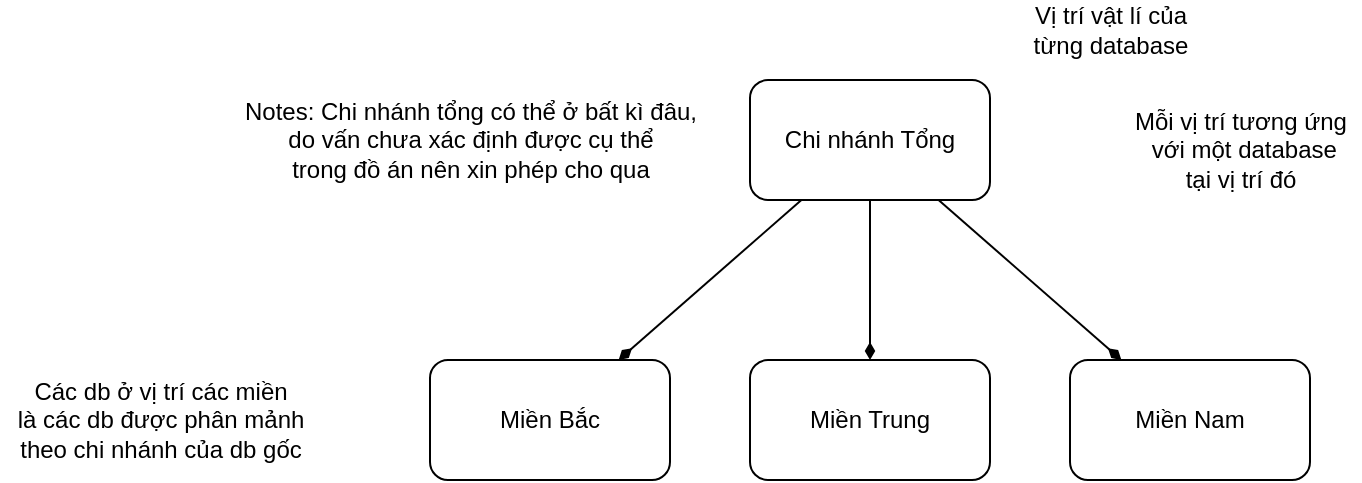 <mxfile version="16.5.1" type="device"><diagram id="cGbCofsY7d0ZD3U7Oc4g" name="Page-1"><mxGraphModel dx="903" dy="599" grid="1" gridSize="10" guides="1" tooltips="1" connect="1" arrows="1" fold="1" page="1" pageScale="1" pageWidth="850" pageHeight="1100" math="0" shadow="0"><root><mxCell id="0"/><mxCell id="1" parent="0"/><mxCell id="xyjvulnCk_RzKefKrCTl-6" style="rounded=0;orthogonalLoop=1;jettySize=auto;html=1;endArrow=diamondThin;endFill=1;" edge="1" parent="1" source="xyjvulnCk_RzKefKrCTl-1" target="xyjvulnCk_RzKefKrCTl-2"><mxGeometry relative="1" as="geometry"/></mxCell><mxCell id="xyjvulnCk_RzKefKrCTl-7" style="edgeStyle=none;rounded=0;orthogonalLoop=1;jettySize=auto;html=1;endArrow=diamondThin;endFill=1;" edge="1" parent="1" source="xyjvulnCk_RzKefKrCTl-1" target="xyjvulnCk_RzKefKrCTl-3"><mxGeometry relative="1" as="geometry"/></mxCell><mxCell id="xyjvulnCk_RzKefKrCTl-8" style="edgeStyle=none;rounded=0;orthogonalLoop=1;jettySize=auto;html=1;endArrow=diamondThin;endFill=1;" edge="1" parent="1" source="xyjvulnCk_RzKefKrCTl-1" target="xyjvulnCk_RzKefKrCTl-4"><mxGeometry relative="1" as="geometry"/></mxCell><mxCell id="xyjvulnCk_RzKefKrCTl-1" value="Chi nhánh Tổng" style="rounded=1;whiteSpace=wrap;html=1;" vertex="1" parent="1"><mxGeometry x="445" y="380" width="120" height="60" as="geometry"/></mxCell><mxCell id="xyjvulnCk_RzKefKrCTl-2" value="Miền Trung" style="rounded=1;whiteSpace=wrap;html=1;" vertex="1" parent="1"><mxGeometry x="445" y="520" width="120" height="60" as="geometry"/></mxCell><mxCell id="xyjvulnCk_RzKefKrCTl-3" value="Miền Bắc" style="rounded=1;whiteSpace=wrap;html=1;" vertex="1" parent="1"><mxGeometry x="285" y="520" width="120" height="60" as="geometry"/></mxCell><mxCell id="xyjvulnCk_RzKefKrCTl-4" value="Miền Nam" style="rounded=1;whiteSpace=wrap;html=1;" vertex="1" parent="1"><mxGeometry x="605" y="520" width="120" height="60" as="geometry"/></mxCell><mxCell id="xyjvulnCk_RzKefKrCTl-9" value="Vị trí vật lí của &lt;br&gt;từng database" style="text;html=1;align=center;verticalAlign=middle;resizable=0;points=[];autosize=1;strokeColor=none;fillColor=none;" vertex="1" parent="1"><mxGeometry x="580" y="340" width="90" height="30" as="geometry"/></mxCell><mxCell id="xyjvulnCk_RzKefKrCTl-10" value="Mỗi vị trí tương ứng&lt;br&gt;&amp;nbsp;với một database &lt;br&gt;tại vị trí đó" style="text;html=1;align=center;verticalAlign=middle;resizable=0;points=[];autosize=1;strokeColor=none;fillColor=none;" vertex="1" parent="1"><mxGeometry x="630" y="390" width="120" height="50" as="geometry"/></mxCell><mxCell id="xyjvulnCk_RzKefKrCTl-11" value="Các db ở vị trí các miền&lt;br&gt;là các db được phân mảnh&lt;br&gt;theo chi nhánh của db gốc" style="text;html=1;align=center;verticalAlign=middle;resizable=0;points=[];autosize=1;strokeColor=none;fillColor=none;" vertex="1" parent="1"><mxGeometry x="70" y="525" width="160" height="50" as="geometry"/></mxCell><mxCell id="xyjvulnCk_RzKefKrCTl-14" value="Notes: Chi nhánh tổng có thể ở bất kì đâu, &lt;br&gt;do vấn chưa xác định được cụ thể &lt;br&gt;trong đồ án nên xin phép cho qua" style="text;html=1;align=center;verticalAlign=middle;resizable=0;points=[];autosize=1;strokeColor=none;fillColor=none;" vertex="1" parent="1"><mxGeometry x="185" y="385" width="240" height="50" as="geometry"/></mxCell></root></mxGraphModel></diagram></mxfile>